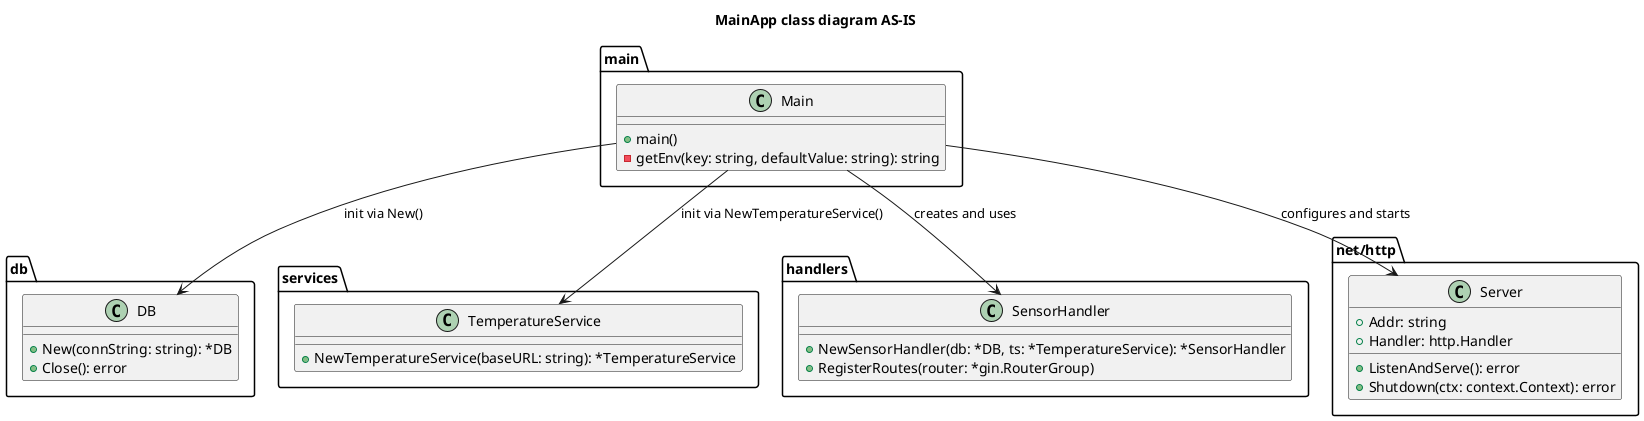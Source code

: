 @startuml

title MainApp class diagram AS-IS
top to bottom direction

package "main" {
  class Main {
    + main()
    - getEnv(key: string, defaultValue: string): string
  }
}

package "db" {
  class DB {
    + New(connString: string): *DB
    + Close(): error
  }
}

package "services" {
  class TemperatureService {
    + NewTemperatureService(baseURL: string): *TemperatureService
  }
}

package "handlers" {
  class SensorHandler {
    + NewSensorHandler(db: *DB, ts: *TemperatureService): *SensorHandler
    + RegisterRoutes(router: *gin.RouterGroup)
  }
}

package "net/http" {
  class Server {
    + Addr: string
    + Handler: http.Handler
    + ListenAndServe(): error
    + Shutdown(ctx: context.Context): error
  }
}

main.Main --> db.DB : init via New()
main.Main --> services.TemperatureService : init via NewTemperatureService()
main.Main --> handlers.SensorHandler : creates and uses
main.Main --> Server : configures and starts

@enduml
